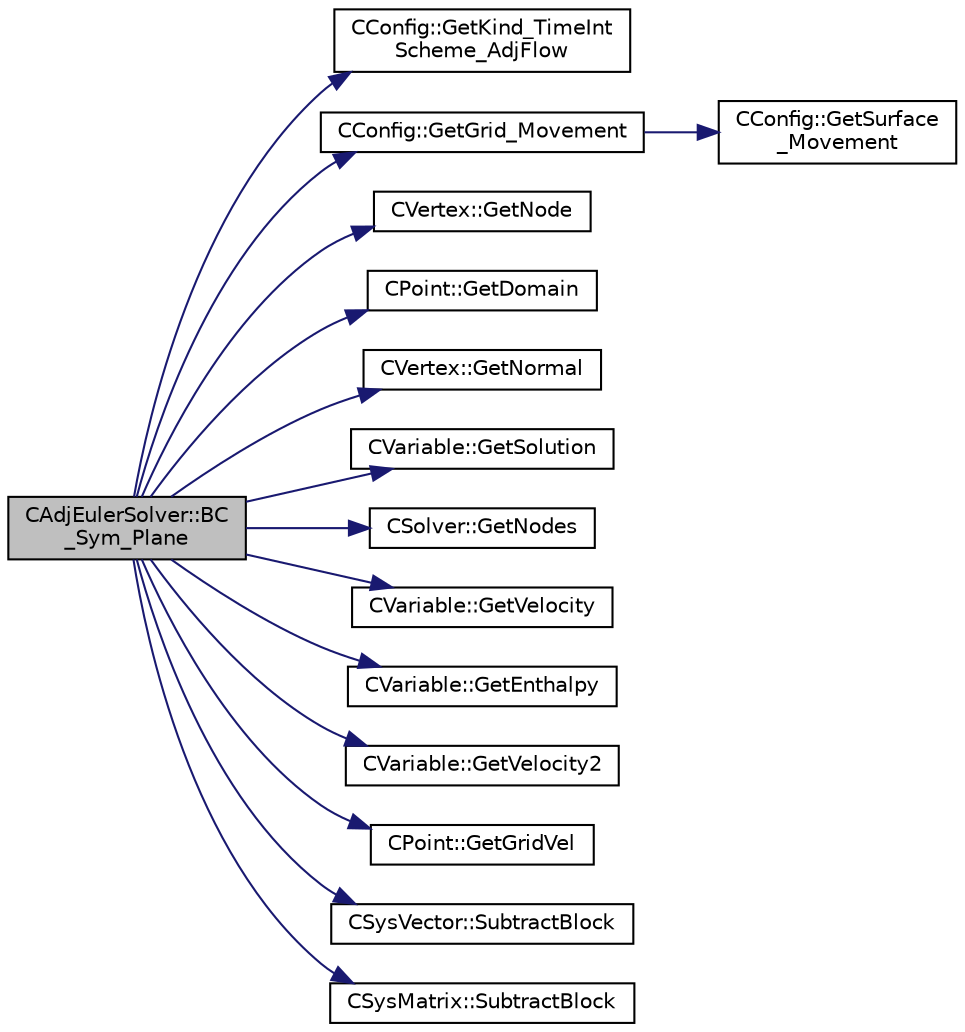 digraph "CAdjEulerSolver::BC_Sym_Plane"
{
  edge [fontname="Helvetica",fontsize="10",labelfontname="Helvetica",labelfontsize="10"];
  node [fontname="Helvetica",fontsize="10",shape=record];
  rankdir="LR";
  Node372 [label="CAdjEulerSolver::BC\l_Sym_Plane",height=0.2,width=0.4,color="black", fillcolor="grey75", style="filled", fontcolor="black"];
  Node372 -> Node373 [color="midnightblue",fontsize="10",style="solid",fontname="Helvetica"];
  Node373 [label="CConfig::GetKind_TimeInt\lScheme_AdjFlow",height=0.2,width=0.4,color="black", fillcolor="white", style="filled",URL="$class_c_config.html#ab9d0e23db2d8f044b0b09915e92ef003",tooltip="Get the kind of integration scheme (explicit or implicit) for the adjoint flow equations. "];
  Node372 -> Node374 [color="midnightblue",fontsize="10",style="solid",fontname="Helvetica"];
  Node374 [label="CConfig::GetGrid_Movement",height=0.2,width=0.4,color="black", fillcolor="white", style="filled",URL="$class_c_config.html#a65f49bf3888539804cc0ceac28a32923",tooltip="Get information about the grid movement. "];
  Node374 -> Node375 [color="midnightblue",fontsize="10",style="solid",fontname="Helvetica"];
  Node375 [label="CConfig::GetSurface\l_Movement",height=0.2,width=0.4,color="black", fillcolor="white", style="filled",URL="$class_c_config.html#a67dbc09d0ad95072023d7f356333d6c8",tooltip="Get information about deforming markers. "];
  Node372 -> Node376 [color="midnightblue",fontsize="10",style="solid",fontname="Helvetica"];
  Node376 [label="CVertex::GetNode",height=0.2,width=0.4,color="black", fillcolor="white", style="filled",URL="$class_c_vertex.html#a95c513bf927464157ed96b6c79779a1f",tooltip="Get the node of the vertex. "];
  Node372 -> Node377 [color="midnightblue",fontsize="10",style="solid",fontname="Helvetica"];
  Node377 [label="CPoint::GetDomain",height=0.2,width=0.4,color="black", fillcolor="white", style="filled",URL="$class_c_point.html#a1d7e22a60d4cfef356af1cba2bab3e55",tooltip="For parallel computation, its indicates if a point must be computed or not. "];
  Node372 -> Node378 [color="midnightblue",fontsize="10",style="solid",fontname="Helvetica"];
  Node378 [label="CVertex::GetNormal",height=0.2,width=0.4,color="black", fillcolor="white", style="filled",URL="$class_c_vertex.html#a0d289163c6f3384822fcb9ae86fc1c39",tooltip="Copy the the normal vector of a face. "];
  Node372 -> Node379 [color="midnightblue",fontsize="10",style="solid",fontname="Helvetica"];
  Node379 [label="CVariable::GetSolution",height=0.2,width=0.4,color="black", fillcolor="white", style="filled",URL="$class_c_variable.html#a261483e39c23c1de7cb9aea7e917c121",tooltip="Get the solution. "];
  Node372 -> Node380 [color="midnightblue",fontsize="10",style="solid",fontname="Helvetica"];
  Node380 [label="CSolver::GetNodes",height=0.2,width=0.4,color="black", fillcolor="white", style="filled",URL="$class_c_solver.html#af3198e52a2ea377bb765647b5e697197",tooltip="Allow outside access to the nodes of the solver, containing conservatives, primitives, etc. "];
  Node372 -> Node381 [color="midnightblue",fontsize="10",style="solid",fontname="Helvetica"];
  Node381 [label="CVariable::GetVelocity",height=0.2,width=0.4,color="black", fillcolor="white", style="filled",URL="$class_c_variable.html#a1f5a6919aa7494cf7e752bb1f822a612",tooltip="A virtual member. "];
  Node372 -> Node382 [color="midnightblue",fontsize="10",style="solid",fontname="Helvetica"];
  Node382 [label="CVariable::GetEnthalpy",height=0.2,width=0.4,color="black", fillcolor="white", style="filled",URL="$class_c_variable.html#a525636dad6b2064101677df44f274443",tooltip="A virtual member. "];
  Node372 -> Node383 [color="midnightblue",fontsize="10",style="solid",fontname="Helvetica"];
  Node383 [label="CVariable::GetVelocity2",height=0.2,width=0.4,color="black", fillcolor="white", style="filled",URL="$class_c_variable.html#adb479547c54adc328bd5a058b0513b6e",tooltip="A virtual member. "];
  Node372 -> Node384 [color="midnightblue",fontsize="10",style="solid",fontname="Helvetica"];
  Node384 [label="CPoint::GetGridVel",height=0.2,width=0.4,color="black", fillcolor="white", style="filled",URL="$class_c_point.html#a62ec636f4a05ac578b582a053e8553f9",tooltip="Get the value of the grid velocity at the point. "];
  Node372 -> Node385 [color="midnightblue",fontsize="10",style="solid",fontname="Helvetica"];
  Node385 [label="CSysVector::SubtractBlock",height=0.2,width=0.4,color="black", fillcolor="white", style="filled",URL="$class_c_sys_vector.html#a732b302ca148d38b442bfe7e096a81be",tooltip="Subtract val_residual to the residual. "];
  Node372 -> Node386 [color="midnightblue",fontsize="10",style="solid",fontname="Helvetica"];
  Node386 [label="CSysMatrix::SubtractBlock",height=0.2,width=0.4,color="black", fillcolor="white", style="filled",URL="$class_c_sys_matrix.html#af913d33707e948c30fff5a62773ef5c6",tooltip="Subtracts the specified block to the sparse matrix. "];
}

